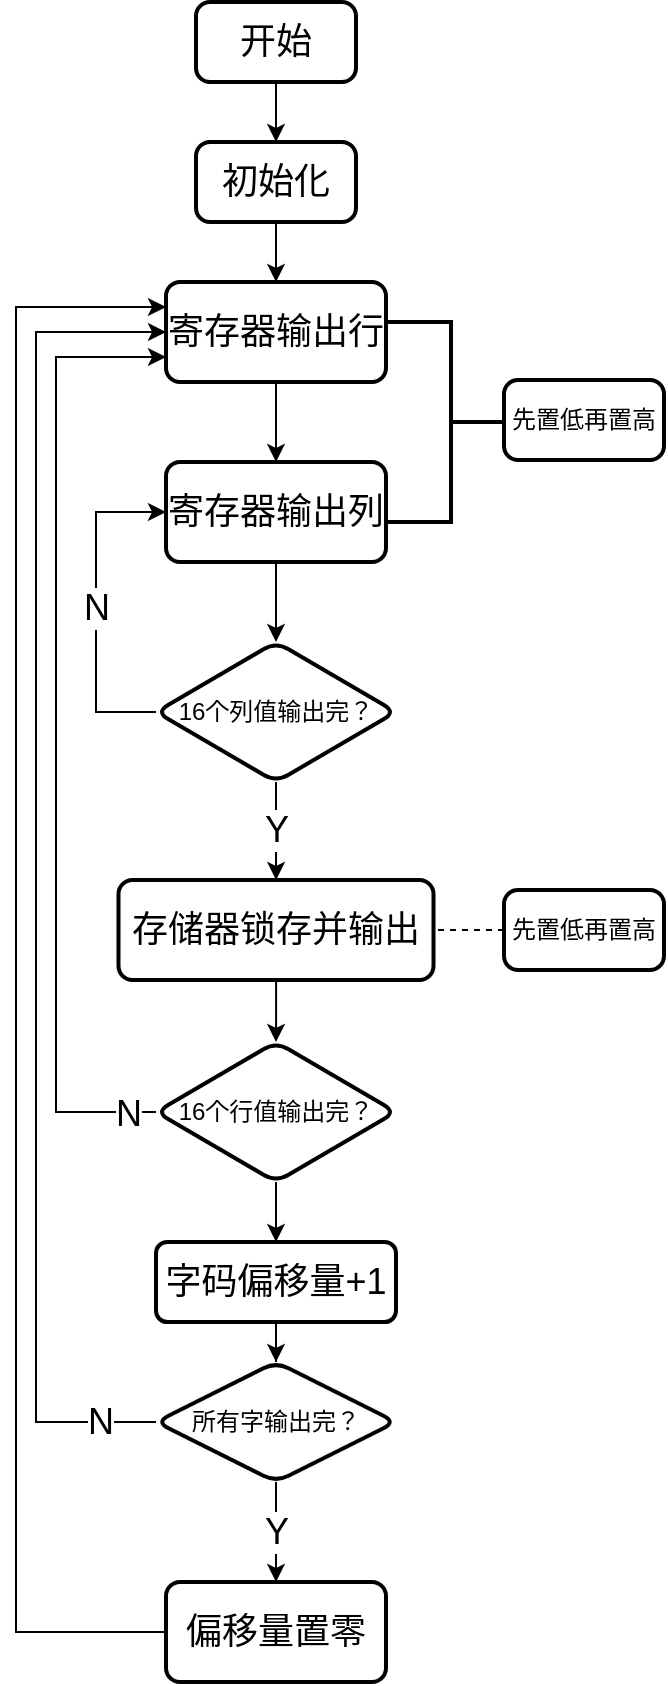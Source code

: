 <mxfile version="15.8.6" type="device"><diagram id="VPeblknBFDN-xTJ7A5Jf" name="Page-1"><mxGraphModel dx="850" dy="987" grid="1" gridSize="10" guides="1" tooltips="1" connect="1" arrows="1" fold="1" page="1" pageScale="1" pageWidth="827" pageHeight="1169" math="0" shadow="0"><root><mxCell id="0"/><mxCell id="1" parent="0"/><mxCell id="FmCtOWfCcg92pLGB6wxY-22" style="edgeStyle=orthogonalEdgeStyle;rounded=0;orthogonalLoop=1;jettySize=auto;html=1;exitX=0.5;exitY=1;exitDx=0;exitDy=0;fontSize=18;" edge="1" parent="1" source="FmCtOWfCcg92pLGB6wxY-1" target="FmCtOWfCcg92pLGB6wxY-2"><mxGeometry relative="1" as="geometry"/></mxCell><mxCell id="FmCtOWfCcg92pLGB6wxY-1" value="&lt;font style=&quot;font-size: 18px&quot;&gt;开始&lt;/font&gt;" style="rounded=1;whiteSpace=wrap;html=1;absoluteArcSize=1;arcSize=14;strokeWidth=2;" vertex="1" parent="1"><mxGeometry x="220" y="120" width="80" height="40" as="geometry"/></mxCell><mxCell id="FmCtOWfCcg92pLGB6wxY-23" value="" style="edgeStyle=orthogonalEdgeStyle;rounded=0;orthogonalLoop=1;jettySize=auto;html=1;fontSize=18;" edge="1" parent="1" source="FmCtOWfCcg92pLGB6wxY-2" target="FmCtOWfCcg92pLGB6wxY-3"><mxGeometry relative="1" as="geometry"/></mxCell><mxCell id="FmCtOWfCcg92pLGB6wxY-2" value="&lt;font style=&quot;font-size: 18px&quot;&gt;初始化&lt;/font&gt;" style="rounded=1;whiteSpace=wrap;html=1;absoluteArcSize=1;arcSize=14;strokeWidth=2;" vertex="1" parent="1"><mxGeometry x="220" y="190" width="80" height="40" as="geometry"/></mxCell><mxCell id="FmCtOWfCcg92pLGB6wxY-6" value="" style="edgeStyle=orthogonalEdgeStyle;rounded=0;orthogonalLoop=1;jettySize=auto;html=1;fontSize=18;entryX=0.5;entryY=0;entryDx=0;entryDy=0;" edge="1" parent="1" source="FmCtOWfCcg92pLGB6wxY-3" target="FmCtOWfCcg92pLGB6wxY-7"><mxGeometry relative="1" as="geometry"/></mxCell><mxCell id="FmCtOWfCcg92pLGB6wxY-3" value="&lt;font style=&quot;font-size: 18px&quot;&gt;寄存器输出行&lt;/font&gt;" style="rounded=1;whiteSpace=wrap;html=1;absoluteArcSize=1;arcSize=14;strokeWidth=2;" vertex="1" parent="1"><mxGeometry x="205" y="260" width="110" height="50" as="geometry"/></mxCell><mxCell id="FmCtOWfCcg92pLGB6wxY-10" value="" style="edgeStyle=orthogonalEdgeStyle;rounded=0;orthogonalLoop=1;jettySize=auto;html=1;fontSize=18;" edge="1" parent="1" source="FmCtOWfCcg92pLGB6wxY-7" target="FmCtOWfCcg92pLGB6wxY-9"><mxGeometry relative="1" as="geometry"/></mxCell><mxCell id="FmCtOWfCcg92pLGB6wxY-7" value="&lt;font style=&quot;font-size: 18px&quot;&gt;寄存器输出列&lt;/font&gt;" style="rounded=1;whiteSpace=wrap;html=1;absoluteArcSize=1;arcSize=14;strokeWidth=2;" vertex="1" parent="1"><mxGeometry x="205" y="350" width="110" height="50" as="geometry"/></mxCell><mxCell id="FmCtOWfCcg92pLGB6wxY-11" value="N" style="edgeStyle=orthogonalEdgeStyle;rounded=0;orthogonalLoop=1;jettySize=auto;html=1;fontSize=18;exitX=0;exitY=0.5;exitDx=0;exitDy=0;entryX=0;entryY=0.5;entryDx=0;entryDy=0;" edge="1" parent="1" source="FmCtOWfCcg92pLGB6wxY-9" target="FmCtOWfCcg92pLGB6wxY-7"><mxGeometry relative="1" as="geometry"><mxPoint x="200" y="370" as="targetPoint"/><Array as="points"><mxPoint x="170" y="475"/><mxPoint x="170" y="375"/></Array></mxGeometry></mxCell><mxCell id="FmCtOWfCcg92pLGB6wxY-13" value="Y" style="edgeStyle=orthogonalEdgeStyle;rounded=0;orthogonalLoop=1;jettySize=auto;html=1;fontSize=18;" edge="1" parent="1" source="FmCtOWfCcg92pLGB6wxY-9" target="FmCtOWfCcg92pLGB6wxY-12"><mxGeometry relative="1" as="geometry"/></mxCell><mxCell id="FmCtOWfCcg92pLGB6wxY-9" value="16个列值输出完？" style="rhombus;whiteSpace=wrap;html=1;rounded=1;strokeWidth=2;arcSize=14;" vertex="1" parent="1"><mxGeometry x="200" y="440" width="120" height="70" as="geometry"/></mxCell><mxCell id="FmCtOWfCcg92pLGB6wxY-19" value="" style="edgeStyle=orthogonalEdgeStyle;rounded=0;orthogonalLoop=1;jettySize=auto;html=1;fontSize=18;" edge="1" parent="1" source="FmCtOWfCcg92pLGB6wxY-12" target="FmCtOWfCcg92pLGB6wxY-18"><mxGeometry relative="1" as="geometry"/></mxCell><mxCell id="FmCtOWfCcg92pLGB6wxY-12" value="&lt;font style=&quot;font-size: 18px&quot;&gt;存储器锁存并输出&lt;/font&gt;" style="whiteSpace=wrap;html=1;rounded=1;strokeWidth=2;arcSize=14;" vertex="1" parent="1"><mxGeometry x="181.25" y="559" width="157.5" height="50" as="geometry"/></mxCell><mxCell id="FmCtOWfCcg92pLGB6wxY-20" style="edgeStyle=orthogonalEdgeStyle;rounded=0;orthogonalLoop=1;jettySize=auto;html=1;entryX=0;entryY=0.75;entryDx=0;entryDy=0;fontSize=18;exitX=0;exitY=0.5;exitDx=0;exitDy=0;" edge="1" parent="1" source="FmCtOWfCcg92pLGB6wxY-18" target="FmCtOWfCcg92pLGB6wxY-3"><mxGeometry relative="1" as="geometry"><mxPoint x="260" y="850" as="sourcePoint"/><Array as="points"><mxPoint x="150" y="675"/><mxPoint x="150" y="298"/></Array></mxGeometry></mxCell><mxCell id="FmCtOWfCcg92pLGB6wxY-40" value="N" style="edgeLabel;html=1;align=center;verticalAlign=middle;resizable=0;points=[];fontSize=18;" vertex="1" connectable="0" parent="FmCtOWfCcg92pLGB6wxY-20"><mxGeometry x="-0.942" y="1" relative="1" as="geometry"><mxPoint as="offset"/></mxGeometry></mxCell><mxCell id="FmCtOWfCcg92pLGB6wxY-26" value="" style="edgeStyle=orthogonalEdgeStyle;rounded=0;orthogonalLoop=1;jettySize=auto;html=1;fontSize=18;" edge="1" parent="1" source="FmCtOWfCcg92pLGB6wxY-18" target="FmCtOWfCcg92pLGB6wxY-25"><mxGeometry relative="1" as="geometry"/></mxCell><mxCell id="FmCtOWfCcg92pLGB6wxY-18" value="16个行值输出完？" style="rhombus;whiteSpace=wrap;html=1;rounded=1;strokeWidth=2;arcSize=14;" vertex="1" parent="1"><mxGeometry x="200" y="640" width="120" height="70" as="geometry"/></mxCell><mxCell id="FmCtOWfCcg92pLGB6wxY-28" value="" style="edgeStyle=orthogonalEdgeStyle;rounded=0;orthogonalLoop=1;jettySize=auto;html=1;fontSize=18;" edge="1" parent="1" source="FmCtOWfCcg92pLGB6wxY-25" target="FmCtOWfCcg92pLGB6wxY-27"><mxGeometry relative="1" as="geometry"/></mxCell><mxCell id="FmCtOWfCcg92pLGB6wxY-25" value="&lt;font style=&quot;font-size: 18px&quot;&gt;字码偏移量+1&lt;/font&gt;" style="whiteSpace=wrap;html=1;rounded=1;strokeWidth=2;arcSize=14;" vertex="1" parent="1"><mxGeometry x="200" y="740" width="120" height="40" as="geometry"/></mxCell><mxCell id="FmCtOWfCcg92pLGB6wxY-29" style="edgeStyle=orthogonalEdgeStyle;rounded=0;orthogonalLoop=1;jettySize=auto;html=1;exitX=0;exitY=0.5;exitDx=0;exitDy=0;fontSize=18;entryX=0;entryY=0.5;entryDx=0;entryDy=0;" edge="1" parent="1" source="FmCtOWfCcg92pLGB6wxY-27" target="FmCtOWfCcg92pLGB6wxY-3"><mxGeometry relative="1" as="geometry"><mxPoint x="200" y="285" as="targetPoint"/><Array as="points"><mxPoint x="140" y="830"/><mxPoint x="140" y="285"/></Array></mxGeometry></mxCell><mxCell id="FmCtOWfCcg92pLGB6wxY-33" value="N" style="edgeLabel;html=1;align=center;verticalAlign=middle;resizable=0;points=[];fontSize=18;" vertex="1" connectable="0" parent="FmCtOWfCcg92pLGB6wxY-29"><mxGeometry x="-0.844" relative="1" as="geometry"><mxPoint x="24" as="offset"/></mxGeometry></mxCell><mxCell id="FmCtOWfCcg92pLGB6wxY-37" value="Y" style="edgeStyle=orthogonalEdgeStyle;rounded=0;orthogonalLoop=1;jettySize=auto;html=1;fontSize=18;" edge="1" parent="1" source="FmCtOWfCcg92pLGB6wxY-27" target="FmCtOWfCcg92pLGB6wxY-36"><mxGeometry relative="1" as="geometry"/></mxCell><mxCell id="FmCtOWfCcg92pLGB6wxY-27" value="所有字输出完？" style="rhombus;whiteSpace=wrap;html=1;rounded=1;strokeWidth=2;arcSize=14;" vertex="1" parent="1"><mxGeometry x="200" y="800" width="120" height="60" as="geometry"/></mxCell><mxCell id="FmCtOWfCcg92pLGB6wxY-38" style="edgeStyle=orthogonalEdgeStyle;rounded=0;orthogonalLoop=1;jettySize=auto;html=1;fontSize=18;entryX=0;entryY=0.25;entryDx=0;entryDy=0;exitX=0;exitY=0.5;exitDx=0;exitDy=0;" edge="1" parent="1" source="FmCtOWfCcg92pLGB6wxY-36" target="FmCtOWfCcg92pLGB6wxY-3"><mxGeometry relative="1" as="geometry"><mxPoint x="40" y="460" as="targetPoint"/><Array as="points"><mxPoint x="130" y="935"/><mxPoint x="130" y="273"/></Array></mxGeometry></mxCell><mxCell id="FmCtOWfCcg92pLGB6wxY-36" value="&lt;span style=&quot;font-size: 18px&quot;&gt;偏移量置零&lt;/span&gt;" style="rounded=1;whiteSpace=wrap;html=1;absoluteArcSize=1;arcSize=14;strokeWidth=2;" vertex="1" parent="1"><mxGeometry x="205" y="910" width="110" height="50" as="geometry"/></mxCell><mxCell id="FmCtOWfCcg92pLGB6wxY-42" value="" style="strokeWidth=2;html=1;shape=mxgraph.flowchart.annotation_2;align=left;labelPosition=right;pointerEvents=1;fontSize=18;direction=west;" vertex="1" parent="1"><mxGeometry x="315" y="280" width="65" height="100" as="geometry"/></mxCell><mxCell id="FmCtOWfCcg92pLGB6wxY-44" value="&lt;font style=&quot;font-size: 12px&quot;&gt;先置低再置高&lt;/font&gt;" style="rounded=1;whiteSpace=wrap;html=1;absoluteArcSize=1;arcSize=14;strokeWidth=2;" vertex="1" parent="1"><mxGeometry x="374" y="309" width="80" height="40" as="geometry"/></mxCell><mxCell id="FmCtOWfCcg92pLGB6wxY-45" value="&lt;font style=&quot;font-size: 12px&quot;&gt;先置低再置高&lt;/font&gt;" style="rounded=1;whiteSpace=wrap;html=1;absoluteArcSize=1;arcSize=14;strokeWidth=2;" vertex="1" parent="1"><mxGeometry x="374" y="564" width="80" height="40" as="geometry"/></mxCell><mxCell id="FmCtOWfCcg92pLGB6wxY-46" value="" style="endArrow=none;dashed=1;html=1;rounded=0;fontSize=12;entryX=1;entryY=0.5;entryDx=0;entryDy=0;exitX=0;exitY=0.5;exitDx=0;exitDy=0;" edge="1" parent="1" source="FmCtOWfCcg92pLGB6wxY-45" target="FmCtOWfCcg92pLGB6wxY-12"><mxGeometry width="50" height="50" relative="1" as="geometry"><mxPoint x="70" y="750" as="sourcePoint"/><mxPoint x="120" y="700" as="targetPoint"/></mxGeometry></mxCell></root></mxGraphModel></diagram></mxfile>